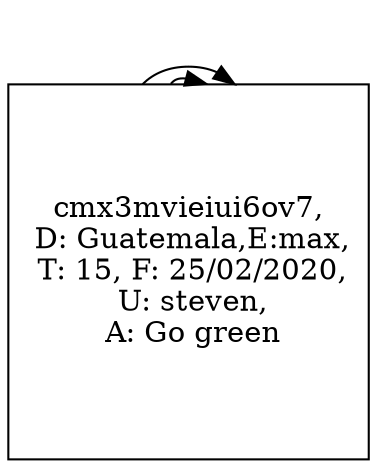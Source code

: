 digraph  { 
 nodesep=.05; 
 rankdir=LR; 
 node [shape=record,width=.5,height=2.5]; 
"cmx3mvieiui6ov7" [label=" cmx3mvieiui6ov7,\n D: Guatemala,E:max,\n T: 15, F: 25/02/2020,\n U: steven,\n A: Go green"] 
"cmx3mvieiui6ov7" -> "cmx3mvieiui6ov7""cmx3mvieiui6ov7" -> "cmx3mvieiui6ov7"}